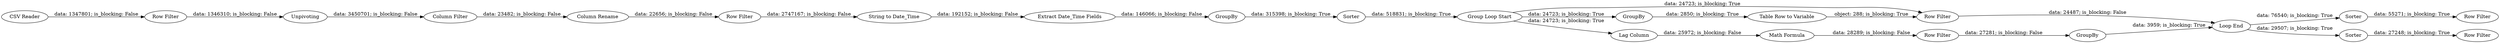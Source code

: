 digraph {
	"-2005328649713844078_13" [label=Sorter]
	"-2005328649713844078_19" [label="Row Filter"]
	"-2005328649713844078_8" [label="Extract Date_Time Fields"]
	"-2005328649713844078_11" [label="Group Loop Start"]
	"-2005328649713844078_23" [label="Row Filter"]
	"-2005328649713844078_27" [label=Sorter]
	"-2005328649713844078_7" [label="String to Date_Time"]
	"-2005328649713844078_2" [label=Unpivoting]
	"-2005328649713844078_5" [label="Column Filter"]
	"-2005328649713844078_9" [label=GroupBy]
	"-2005328649713844078_16" [label="Loop End"]
	"-2005328649713844078_6" [label="Column Rename"]
	"-2005328649713844078_12" [label=GroupBy]
	"-2005328649713844078_10" [label="Row Filter"]
	"-2005328649713844078_20" [label="Lag Column"]
	"-2005328649713844078_14" [label="Table Row to Variable"]
	"-2005328649713844078_22" [label="Math Formula"]
	"-2005328649713844078_17" [label="Row Filter"]
	"-2005328649713844078_25" [label=Sorter]
	"-2005328649713844078_28" [label="Row Filter"]
	"-2005328649713844078_1" [label="CSV Reader"]
	"-2005328649713844078_24" [label=GroupBy]
	"-2005328649713844078_26" [label="Row Filter"]
	"-2005328649713844078_10" -> "-2005328649713844078_7" [label="data: 2747167; is_blocking: False"]
	"-2005328649713844078_9" -> "-2005328649713844078_13" [label="data: 315398; is_blocking: True"]
	"-2005328649713844078_16" -> "-2005328649713844078_25" [label="data: 29507; is_blocking: True"]
	"-2005328649713844078_19" -> "-2005328649713844078_2" [label="data: 1346310; is_blocking: False"]
	"-2005328649713844078_14" -> "-2005328649713844078_17" [label="object: 288; is_blocking: True"]
	"-2005328649713844078_1" -> "-2005328649713844078_19" [label="data: 1347801; is_blocking: False"]
	"-2005328649713844078_12" -> "-2005328649713844078_14" [label="data: 2850; is_blocking: True"]
	"-2005328649713844078_17" -> "-2005328649713844078_16" [label="data: 24487; is_blocking: False"]
	"-2005328649713844078_20" -> "-2005328649713844078_22" [label="data: 25972; is_blocking: False"]
	"-2005328649713844078_27" -> "-2005328649713844078_28" [label="data: 55271; is_blocking: True"]
	"-2005328649713844078_7" -> "-2005328649713844078_8" [label="data: 192152; is_blocking: False"]
	"-2005328649713844078_24" -> "-2005328649713844078_16" [label="data: 3959; is_blocking: True"]
	"-2005328649713844078_11" -> "-2005328649713844078_17" [label="data: 24723; is_blocking: True"]
	"-2005328649713844078_11" -> "-2005328649713844078_20" [label="data: 24723; is_blocking: True"]
	"-2005328649713844078_8" -> "-2005328649713844078_9" [label="data: 146066; is_blocking: False"]
	"-2005328649713844078_13" -> "-2005328649713844078_11" [label="data: 518831; is_blocking: True"]
	"-2005328649713844078_22" -> "-2005328649713844078_23" [label="data: 28289; is_blocking: False"]
	"-2005328649713844078_16" -> "-2005328649713844078_27" [label="data: 76540; is_blocking: True"]
	"-2005328649713844078_11" -> "-2005328649713844078_12" [label="data: 24723; is_blocking: True"]
	"-2005328649713844078_23" -> "-2005328649713844078_24" [label="data: 27281; is_blocking: False"]
	"-2005328649713844078_25" -> "-2005328649713844078_26" [label="data: 27248; is_blocking: True"]
	"-2005328649713844078_2" -> "-2005328649713844078_5" [label="data: 3450701; is_blocking: False"]
	"-2005328649713844078_5" -> "-2005328649713844078_6" [label="data: 23482; is_blocking: False"]
	"-2005328649713844078_6" -> "-2005328649713844078_10" [label="data: 22656; is_blocking: False"]
	rankdir=LR
}
